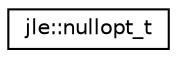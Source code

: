 digraph "Graphical Class Hierarchy"
{
  edge [fontname="Helvetica",fontsize="10",labelfontname="Helvetica",labelfontsize="10"];
  node [fontname="Helvetica",fontsize="10",shape=record];
  rankdir="LR";
  Node1 [label="jle::nullopt_t",height=0.2,width=0.4,color="black", fillcolor="white", style="filled",URL="$structjle_1_1nullopt__t.html"];
}
